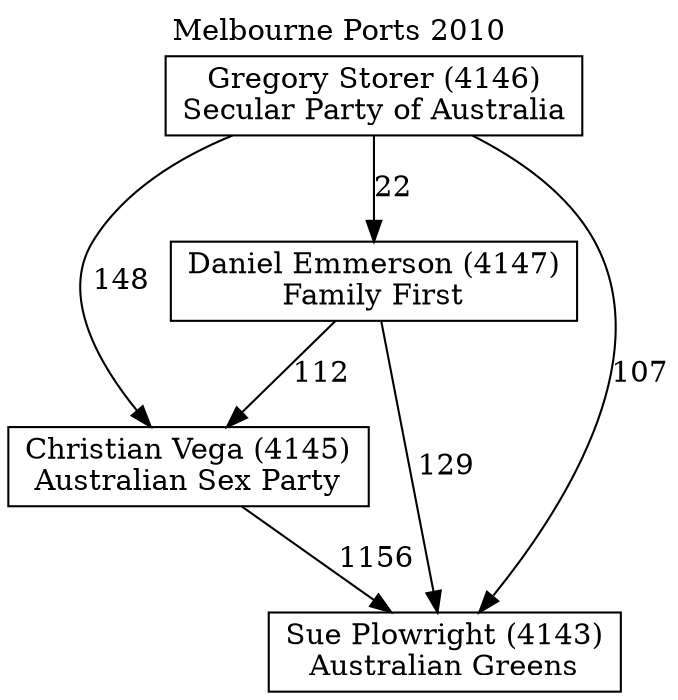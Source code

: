 // House preference flow
digraph "Sue Plowright (4143)_Melbourne Ports_2010" {
	graph [label="Melbourne Ports 2010" labelloc=t mclimit=10]
	node [shape=box]
	"Christian Vega (4145)" [label="Christian Vega (4145)
Australian Sex Party"]
	"Daniel Emmerson (4147)" [label="Daniel Emmerson (4147)
Family First"]
	"Gregory Storer (4146)" [label="Gregory Storer (4146)
Secular Party of Australia"]
	"Sue Plowright (4143)" [label="Sue Plowright (4143)
Australian Greens"]
	"Christian Vega (4145)" -> "Sue Plowright (4143)" [label=1156]
	"Daniel Emmerson (4147)" -> "Christian Vega (4145)" [label=112]
	"Daniel Emmerson (4147)" -> "Sue Plowright (4143)" [label=129]
	"Gregory Storer (4146)" -> "Christian Vega (4145)" [label=148]
	"Gregory Storer (4146)" -> "Daniel Emmerson (4147)" [label=22]
	"Gregory Storer (4146)" -> "Sue Plowright (4143)" [label=107]
}
